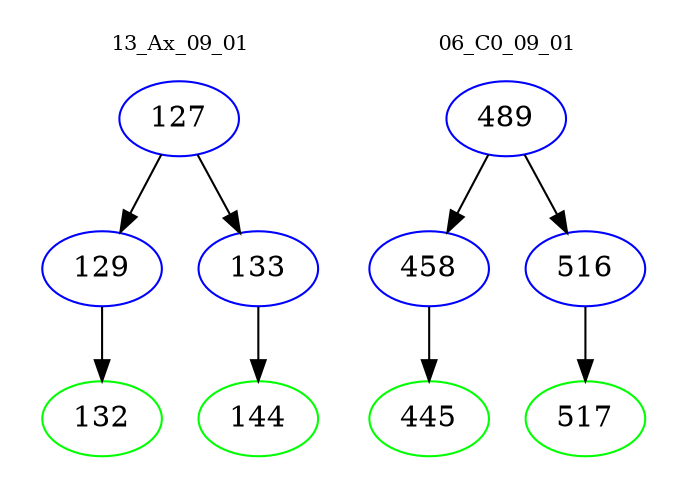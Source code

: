 digraph{
subgraph cluster_0 {
color = white
label = "13_Ax_09_01";
fontsize=10;
T0_127 [label="127", color="blue"]
T0_127 -> T0_129 [color="black"]
T0_129 [label="129", color="blue"]
T0_129 -> T0_132 [color="black"]
T0_132 [label="132", color="green"]
T0_127 -> T0_133 [color="black"]
T0_133 [label="133", color="blue"]
T0_133 -> T0_144 [color="black"]
T0_144 [label="144", color="green"]
}
subgraph cluster_1 {
color = white
label = "06_C0_09_01";
fontsize=10;
T1_489 [label="489", color="blue"]
T1_489 -> T1_458 [color="black"]
T1_458 [label="458", color="blue"]
T1_458 -> T1_445 [color="black"]
T1_445 [label="445", color="green"]
T1_489 -> T1_516 [color="black"]
T1_516 [label="516", color="blue"]
T1_516 -> T1_517 [color="black"]
T1_517 [label="517", color="green"]
}
}
